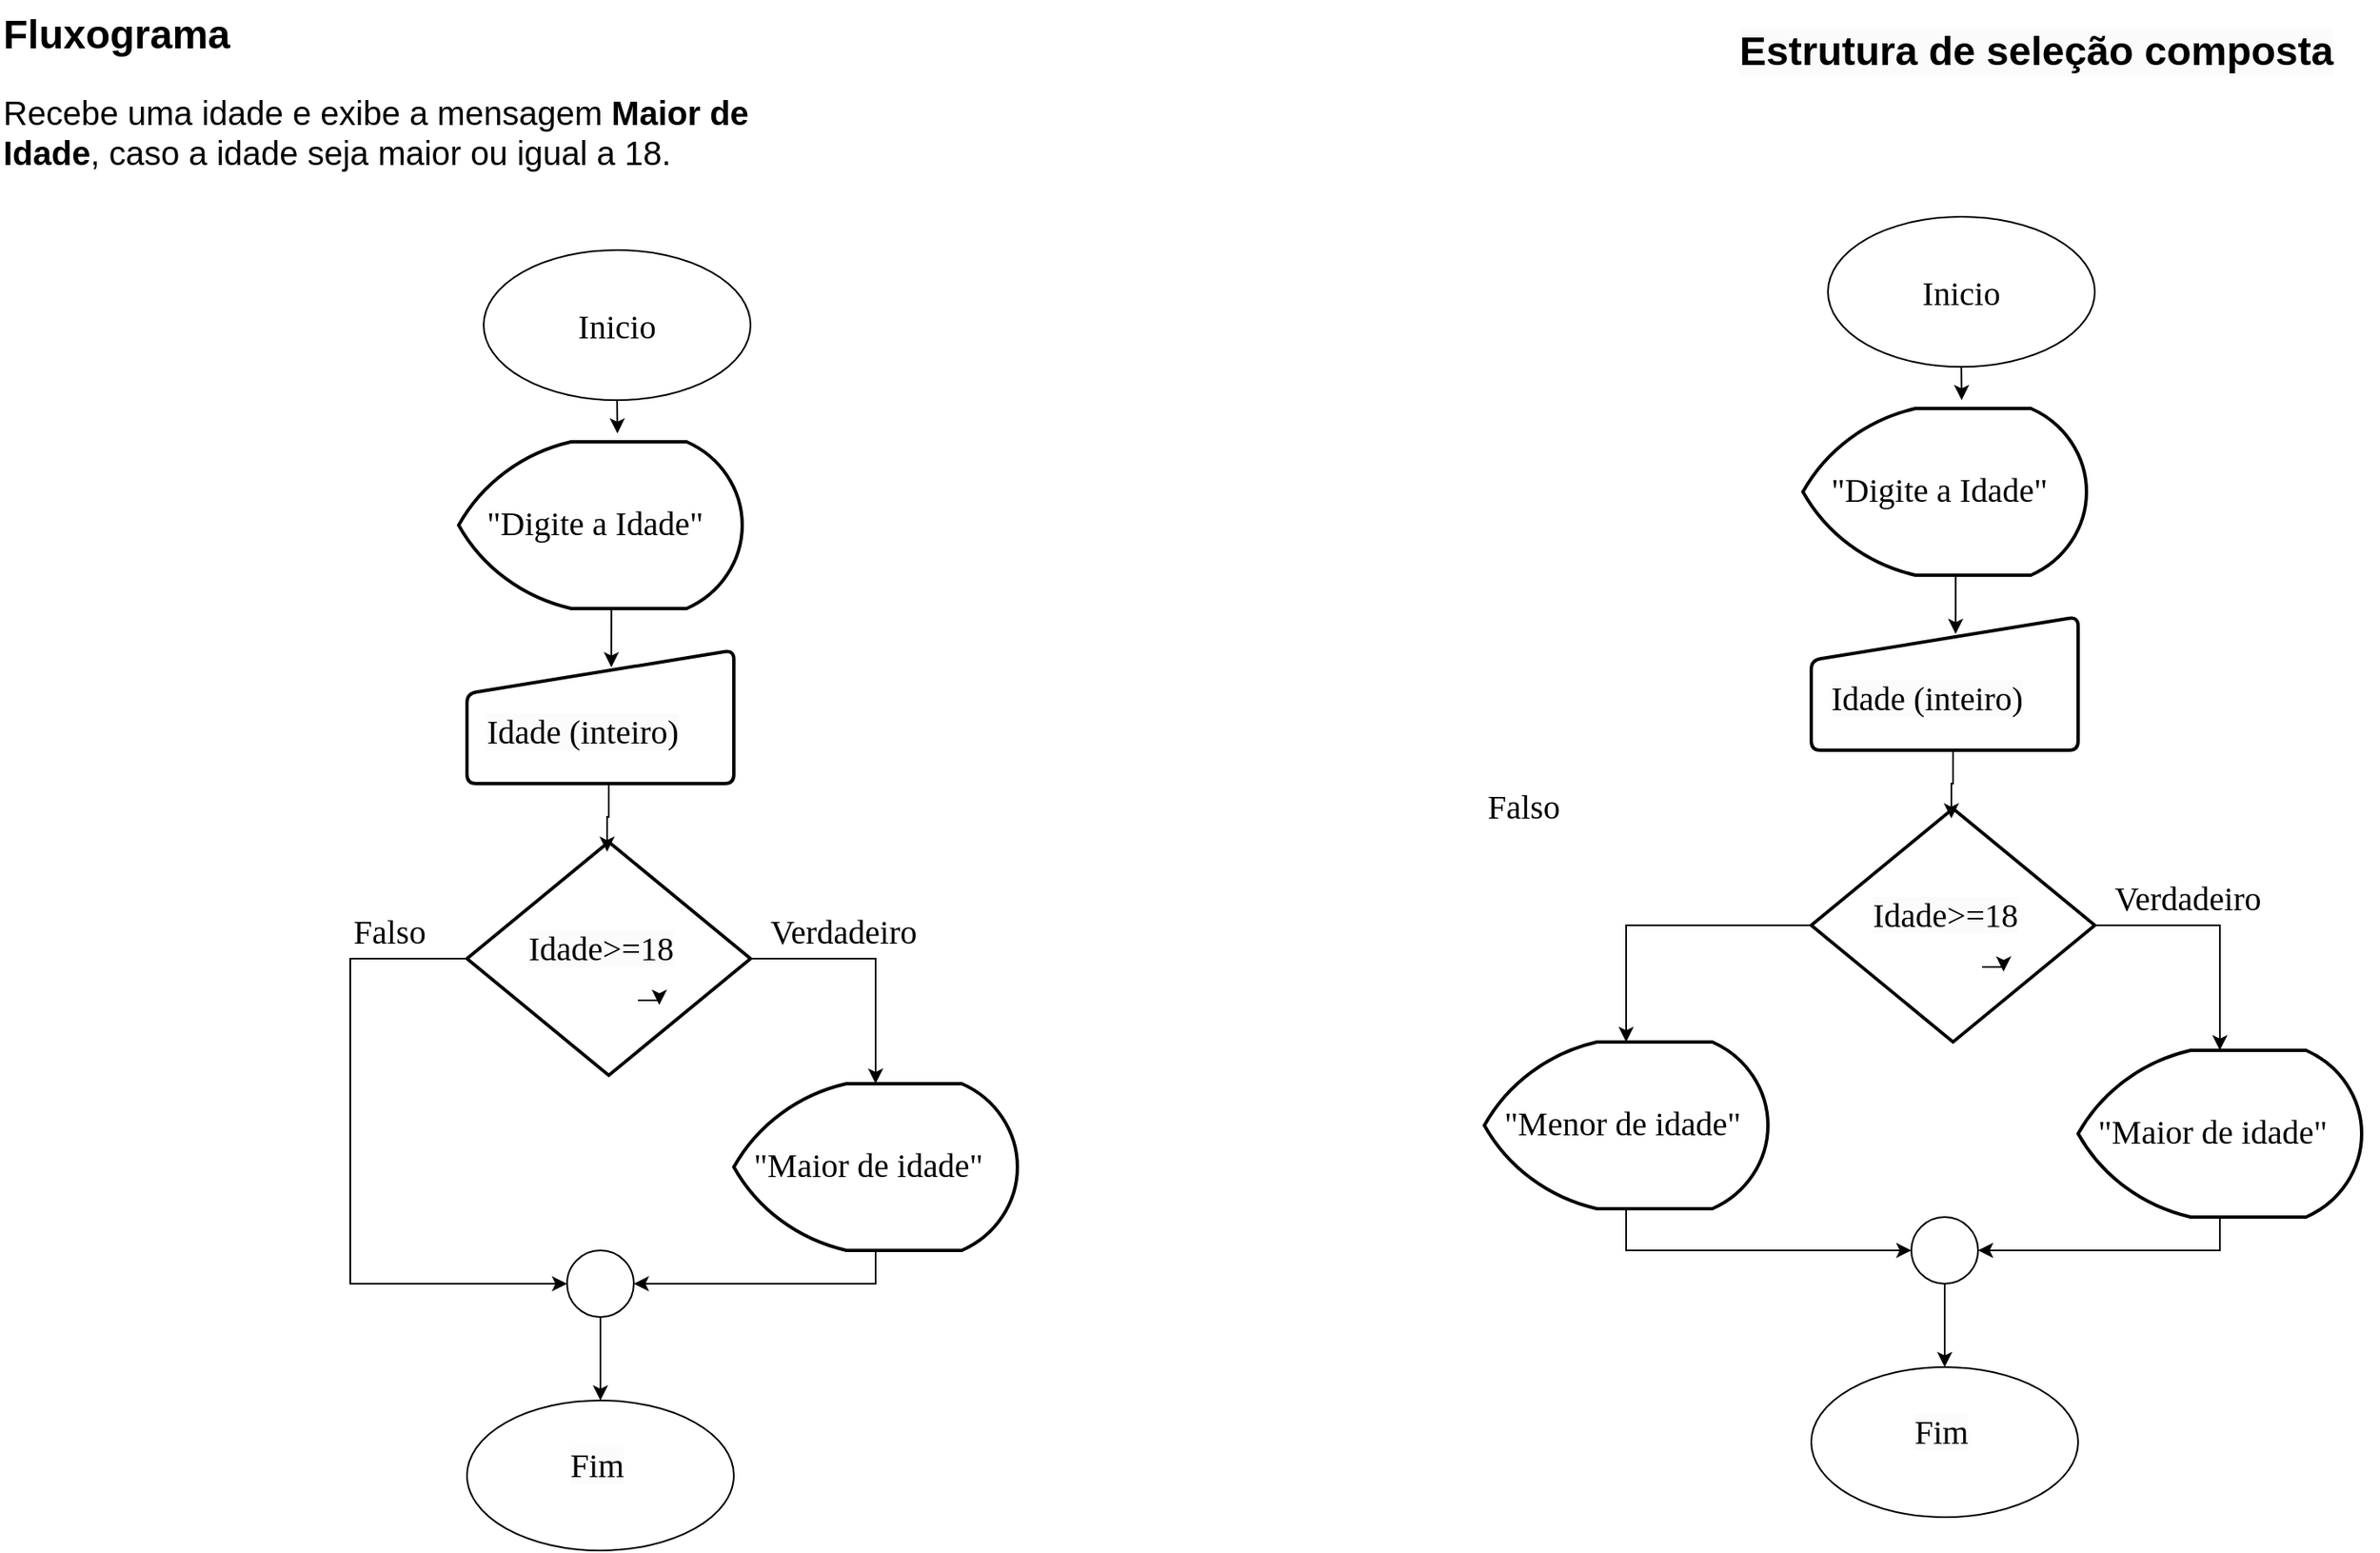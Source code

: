 <mxfile version="24.7.17">
  <diagram name="Page-1" id="XWlx6krxtrrmPYTv1qRd">
    <mxGraphModel dx="1129" dy="654" grid="1" gridSize="10" guides="1" tooltips="1" connect="1" arrows="1" fold="1" page="1" pageScale="1" pageWidth="827" pageHeight="1169" math="0" shadow="0">
      <root>
        <mxCell id="0" />
        <mxCell id="1" parent="0" />
        <mxCell id="YLqXhZ0otrEL3I6GMskV-1" value="&lt;h1 style=&quot;margin-top: 0px;&quot;&gt;Fluxograma&lt;/h1&gt;&lt;p style=&quot;font-size: 20px;&quot;&gt;&lt;font style=&quot;font-size: 20px;&quot;&gt;Recebe uma idade e exibe a mensagem &lt;b&gt;Maior de Idade&lt;/b&gt;, caso a idade seja maior ou igual a 18.&lt;/font&gt;&lt;/p&gt;" style="text;html=1;whiteSpace=wrap;overflow=hidden;rounded=0;" vertex="1" parent="1">
          <mxGeometry x="20" y="10" width="460" height="180" as="geometry" />
        </mxCell>
        <mxCell id="YLqXhZ0otrEL3I6GMskV-2" value="&lt;span style=&quot;font-family: Georgia; font-size: 20px;&quot;&gt;Inicio&lt;/span&gt;" style="ellipse;whiteSpace=wrap;html=1;" vertex="1" parent="1">
          <mxGeometry x="310" y="160" width="160" height="90" as="geometry" />
        </mxCell>
        <mxCell id="YLqXhZ0otrEL3I6GMskV-3" value="" style="ellipse;whiteSpace=wrap;html=1;" vertex="1" parent="1">
          <mxGeometry x="300" y="850" width="160" height="90" as="geometry" />
        </mxCell>
        <mxCell id="YLqXhZ0otrEL3I6GMskV-4" value="&lt;span style=&quot;color: rgb(0, 0, 0); font-family: Georgia; font-size: 20px; font-style: normal; font-variant-ligatures: normal; font-variant-caps: normal; font-weight: 400; letter-spacing: normal; orphans: 2; text-align: center; text-indent: 0px; text-transform: none; widows: 2; word-spacing: 0px; -webkit-text-stroke-width: 0px; white-space: normal; background-color: rgb(251, 251, 251); text-decoration-thickness: initial; text-decoration-style: initial; text-decoration-color: initial; display: inline !important; float: none;&quot;&gt;Fim&lt;/span&gt;&lt;div&gt;&lt;span style=&quot;color: rgb(0, 0, 0); font-family: Georgia; font-size: 20px; font-style: normal; font-variant-ligatures: normal; font-variant-caps: normal; font-weight: 400; letter-spacing: normal; orphans: 2; text-align: center; text-indent: 0px; text-transform: none; widows: 2; word-spacing: 0px; -webkit-text-stroke-width: 0px; white-space: normal; background-color: rgb(251, 251, 251); text-decoration-thickness: initial; text-decoration-style: initial; text-decoration-color: initial; display: inline !important; float: none;&quot;&gt;&lt;br&gt;&lt;/span&gt;&lt;/div&gt;" style="text;whiteSpace=wrap;html=1;" vertex="1" parent="1">
          <mxGeometry x="360" y="870" width="80" height="50" as="geometry" />
        </mxCell>
        <mxCell id="YLqXhZ0otrEL3I6GMskV-5" value="" style="strokeWidth=2;html=1;shape=mxgraph.flowchart.display;whiteSpace=wrap;" vertex="1" parent="1">
          <mxGeometry x="295" y="275" width="170" height="100" as="geometry" />
        </mxCell>
        <mxCell id="YLqXhZ0otrEL3I6GMskV-6" value="&lt;div style=&quot;text-align: center;&quot;&gt;&lt;span style=&quot;background-color: initial; font-size: 20px;&quot;&gt;&lt;font face=&quot;Georgia&quot;&gt;&quot;Digite a&lt;/font&gt;&lt;/span&gt;&lt;span style=&quot;font-family: Georgia; background-color: initial; font-size: 20px;&quot;&gt;&amp;nbsp;Idade&quot;&lt;/span&gt;&lt;/div&gt;" style="text;whiteSpace=wrap;html=1;" vertex="1" parent="1">
          <mxGeometry x="310" y="305" width="160" height="40" as="geometry" />
        </mxCell>
        <mxCell id="YLqXhZ0otrEL3I6GMskV-7" value="" style="html=1;strokeWidth=2;shape=manualInput;whiteSpace=wrap;rounded=1;size=26;arcSize=11;" vertex="1" parent="1">
          <mxGeometry x="300" y="400" width="160" height="80" as="geometry" />
        </mxCell>
        <mxCell id="YLqXhZ0otrEL3I6GMskV-8" value="&lt;span style=&quot;color: rgb(0, 0, 0); font-family: Georgia; font-size: 20px; font-style: normal; font-variant-ligatures: normal; font-variant-caps: normal; font-weight: 400; letter-spacing: normal; orphans: 2; text-align: center; text-indent: 0px; text-transform: none; widows: 2; word-spacing: 0px; -webkit-text-stroke-width: 0px; white-space: normal; background-color: rgb(251, 251, 251); text-decoration-thickness: initial; text-decoration-style: initial; text-decoration-color: initial; display: inline !important; float: none;&quot;&gt;Idade (inteiro)&lt;/span&gt;" style="text;whiteSpace=wrap;html=1;" vertex="1" parent="1">
          <mxGeometry x="310" y="430" width="150" height="50" as="geometry" />
        </mxCell>
        <mxCell id="YLqXhZ0otrEL3I6GMskV-19" style="edgeStyle=orthogonalEdgeStyle;rounded=0;orthogonalLoop=1;jettySize=auto;html=1;exitX=1;exitY=0.5;exitDx=0;exitDy=0;exitPerimeter=0;" edge="1" parent="1" source="YLqXhZ0otrEL3I6GMskV-9" target="YLqXhZ0otrEL3I6GMskV-13">
          <mxGeometry relative="1" as="geometry" />
        </mxCell>
        <mxCell id="YLqXhZ0otrEL3I6GMskV-9" value="" style="strokeWidth=2;html=1;shape=mxgraph.flowchart.decision;whiteSpace=wrap;" vertex="1" parent="1">
          <mxGeometry x="300" y="515" width="170" height="140" as="geometry" />
        </mxCell>
        <mxCell id="YLqXhZ0otrEL3I6GMskV-10" value="&lt;span style=&quot;color: rgb(0, 0, 0); font-family: Georgia; font-size: 20px; font-style: normal; font-variant-ligatures: normal; font-variant-caps: normal; font-weight: 400; letter-spacing: normal; orphans: 2; text-align: center; text-indent: 0px; text-transform: none; widows: 2; word-spacing: 0px; -webkit-text-stroke-width: 0px; white-space: normal; background-color: rgb(251, 251, 251); text-decoration-thickness: initial; text-decoration-style: initial; text-decoration-color: initial; display: inline !important; float: none;&quot;&gt;Idade&amp;gt;=18&lt;/span&gt;" style="text;whiteSpace=wrap;html=1;" vertex="1" parent="1">
          <mxGeometry x="335" y="560" width="90" height="50" as="geometry" />
        </mxCell>
        <mxCell id="YLqXhZ0otrEL3I6GMskV-25" style="edgeStyle=orthogonalEdgeStyle;rounded=0;orthogonalLoop=1;jettySize=auto;html=1;exitX=0.5;exitY=1;exitDx=0;exitDy=0;exitPerimeter=0;entryX=0.5;entryY=0;entryDx=0;entryDy=0;" edge="1" parent="1" source="YLqXhZ0otrEL3I6GMskV-11" target="YLqXhZ0otrEL3I6GMskV-3">
          <mxGeometry relative="1" as="geometry" />
        </mxCell>
        <mxCell id="YLqXhZ0otrEL3I6GMskV-11" value="" style="verticalLabelPosition=bottom;verticalAlign=top;html=1;shape=mxgraph.flowchart.on-page_reference;" vertex="1" parent="1">
          <mxGeometry x="360" y="760" width="40" height="40" as="geometry" />
        </mxCell>
        <mxCell id="YLqXhZ0otrEL3I6GMskV-12" style="edgeStyle=orthogonalEdgeStyle;rounded=0;orthogonalLoop=1;jettySize=auto;html=1;exitX=0.75;exitY=1;exitDx=0;exitDy=0;entryX=0.892;entryY=1.055;entryDx=0;entryDy=0;entryPerimeter=0;" edge="1" parent="1" source="YLqXhZ0otrEL3I6GMskV-10" target="YLqXhZ0otrEL3I6GMskV-10">
          <mxGeometry relative="1" as="geometry" />
        </mxCell>
        <mxCell id="YLqXhZ0otrEL3I6GMskV-13" value="" style="strokeWidth=2;html=1;shape=mxgraph.flowchart.display;whiteSpace=wrap;" vertex="1" parent="1">
          <mxGeometry x="460" y="660" width="170" height="100" as="geometry" />
        </mxCell>
        <mxCell id="YLqXhZ0otrEL3I6GMskV-14" value="&lt;div style=&quot;text-align: center;&quot;&gt;&lt;span style=&quot;background-color: initial; font-size: 20px;&quot;&gt;&lt;font face=&quot;Georgia&quot;&gt;&quot;Maior de idade&lt;/font&gt;&lt;/span&gt;&lt;span style=&quot;font-family: Georgia; background-color: initial; font-size: 20px;&quot;&gt;&quot;&lt;/span&gt;&lt;/div&gt;" style="text;whiteSpace=wrap;html=1;" vertex="1" parent="1">
          <mxGeometry x="470" y="690" width="160" height="40" as="geometry" />
        </mxCell>
        <mxCell id="YLqXhZ0otrEL3I6GMskV-15" style="edgeStyle=orthogonalEdgeStyle;rounded=0;orthogonalLoop=1;jettySize=auto;html=1;exitX=0.5;exitY=1;exitDx=0;exitDy=0;entryX=0.56;entryY=-0.05;entryDx=0;entryDy=0;entryPerimeter=0;" edge="1" parent="1" source="YLqXhZ0otrEL3I6GMskV-2" target="YLqXhZ0otrEL3I6GMskV-5">
          <mxGeometry relative="1" as="geometry" />
        </mxCell>
        <mxCell id="YLqXhZ0otrEL3I6GMskV-16" style="edgeStyle=orthogonalEdgeStyle;rounded=0;orthogonalLoop=1;jettySize=auto;html=1;exitX=0.5;exitY=1;exitDx=0;exitDy=0;exitPerimeter=0;entryX=0.541;entryY=0.128;entryDx=0;entryDy=0;entryPerimeter=0;" edge="1" parent="1" source="YLqXhZ0otrEL3I6GMskV-5" target="YLqXhZ0otrEL3I6GMskV-7">
          <mxGeometry relative="1" as="geometry" />
        </mxCell>
        <mxCell id="YLqXhZ0otrEL3I6GMskV-18" style="edgeStyle=orthogonalEdgeStyle;rounded=0;orthogonalLoop=1;jettySize=auto;html=1;exitX=0.5;exitY=1;exitDx=0;exitDy=0;entryX=0.494;entryY=0.042;entryDx=0;entryDy=0;entryPerimeter=0;" edge="1" parent="1" source="YLqXhZ0otrEL3I6GMskV-8" target="YLqXhZ0otrEL3I6GMskV-9">
          <mxGeometry relative="1" as="geometry" />
        </mxCell>
        <mxCell id="YLqXhZ0otrEL3I6GMskV-20" style="edgeStyle=orthogonalEdgeStyle;rounded=0;orthogonalLoop=1;jettySize=auto;html=1;exitX=0.5;exitY=1;exitDx=0;exitDy=0;exitPerimeter=0;entryX=1;entryY=0.5;entryDx=0;entryDy=0;entryPerimeter=0;" edge="1" parent="1" source="YLqXhZ0otrEL3I6GMskV-13" target="YLqXhZ0otrEL3I6GMskV-11">
          <mxGeometry relative="1" as="geometry" />
        </mxCell>
        <mxCell id="YLqXhZ0otrEL3I6GMskV-21" style="edgeStyle=orthogonalEdgeStyle;rounded=0;orthogonalLoop=1;jettySize=auto;html=1;exitX=0;exitY=0.5;exitDx=0;exitDy=0;exitPerimeter=0;entryX=0;entryY=0.5;entryDx=0;entryDy=0;entryPerimeter=0;" edge="1" parent="1" source="YLqXhZ0otrEL3I6GMskV-9" target="YLqXhZ0otrEL3I6GMskV-11">
          <mxGeometry relative="1" as="geometry">
            <Array as="points">
              <mxPoint x="230" y="585" />
              <mxPoint x="230" y="780" />
            </Array>
          </mxGeometry>
        </mxCell>
        <mxCell id="YLqXhZ0otrEL3I6GMskV-23" value="&lt;div style=&quot;text-align: center;&quot;&gt;&lt;font face=&quot;Georgia&quot;&gt;&lt;span style=&quot;font-size: 20px;&quot;&gt;Verdadeiro&lt;/span&gt;&lt;/font&gt;&lt;/div&gt;" style="text;whiteSpace=wrap;html=1;" vertex="1" parent="1">
          <mxGeometry x="480" y="550" width="160" height="40" as="geometry" />
        </mxCell>
        <mxCell id="YLqXhZ0otrEL3I6GMskV-24" value="&lt;div style=&quot;text-align: center;&quot;&gt;&lt;font face=&quot;Georgia&quot;&gt;&lt;span style=&quot;font-size: 20px;&quot;&gt;Falso&lt;/span&gt;&lt;/font&gt;&lt;/div&gt;" style="text;whiteSpace=wrap;html=1;" vertex="1" parent="1">
          <mxGeometry x="230" y="550" width="160" height="40" as="geometry" />
        </mxCell>
        <mxCell id="YLqXhZ0otrEL3I6GMskV-89" value="&lt;span style=&quot;font-family: Georgia; font-size: 20px;&quot;&gt;Inicio&lt;/span&gt;" style="ellipse;whiteSpace=wrap;html=1;" vertex="1" parent="1">
          <mxGeometry x="1116" y="140" width="160" height="90" as="geometry" />
        </mxCell>
        <mxCell id="YLqXhZ0otrEL3I6GMskV-90" value="" style="ellipse;whiteSpace=wrap;html=1;" vertex="1" parent="1">
          <mxGeometry x="1106" y="830" width="160" height="90" as="geometry" />
        </mxCell>
        <mxCell id="YLqXhZ0otrEL3I6GMskV-91" value="&lt;span style=&quot;color: rgb(0, 0, 0); font-family: Georgia; font-size: 20px; font-style: normal; font-variant-ligatures: normal; font-variant-caps: normal; font-weight: 400; letter-spacing: normal; orphans: 2; text-align: center; text-indent: 0px; text-transform: none; widows: 2; word-spacing: 0px; -webkit-text-stroke-width: 0px; white-space: normal; background-color: rgb(251, 251, 251); text-decoration-thickness: initial; text-decoration-style: initial; text-decoration-color: initial; display: inline !important; float: none;&quot;&gt;Fim&lt;/span&gt;&lt;div&gt;&lt;span style=&quot;color: rgb(0, 0, 0); font-family: Georgia; font-size: 20px; font-style: normal; font-variant-ligatures: normal; font-variant-caps: normal; font-weight: 400; letter-spacing: normal; orphans: 2; text-align: center; text-indent: 0px; text-transform: none; widows: 2; word-spacing: 0px; -webkit-text-stroke-width: 0px; white-space: normal; background-color: rgb(251, 251, 251); text-decoration-thickness: initial; text-decoration-style: initial; text-decoration-color: initial; display: inline !important; float: none;&quot;&gt;&lt;br&gt;&lt;/span&gt;&lt;/div&gt;" style="text;whiteSpace=wrap;html=1;" vertex="1" parent="1">
          <mxGeometry x="1166" y="850" width="80" height="50" as="geometry" />
        </mxCell>
        <mxCell id="YLqXhZ0otrEL3I6GMskV-92" value="" style="strokeWidth=2;html=1;shape=mxgraph.flowchart.display;whiteSpace=wrap;" vertex="1" parent="1">
          <mxGeometry x="1101" y="255" width="170" height="100" as="geometry" />
        </mxCell>
        <mxCell id="YLqXhZ0otrEL3I6GMskV-93" value="&lt;div style=&quot;text-align: center;&quot;&gt;&lt;span style=&quot;background-color: initial; font-size: 20px;&quot;&gt;&lt;font face=&quot;Georgia&quot;&gt;&quot;Digite a&lt;/font&gt;&lt;/span&gt;&lt;span style=&quot;font-family: Georgia; background-color: initial; font-size: 20px;&quot;&gt;&amp;nbsp;Idade&quot;&lt;/span&gt;&lt;/div&gt;" style="text;whiteSpace=wrap;html=1;" vertex="1" parent="1">
          <mxGeometry x="1116" y="285" width="160" height="40" as="geometry" />
        </mxCell>
        <mxCell id="YLqXhZ0otrEL3I6GMskV-94" value="" style="html=1;strokeWidth=2;shape=manualInput;whiteSpace=wrap;rounded=1;size=26;arcSize=11;" vertex="1" parent="1">
          <mxGeometry x="1106" y="380" width="160" height="80" as="geometry" />
        </mxCell>
        <mxCell id="YLqXhZ0otrEL3I6GMskV-95" value="&lt;span style=&quot;color: rgb(0, 0, 0); font-family: Georgia; font-size: 20px; font-style: normal; font-variant-ligatures: normal; font-variant-caps: normal; font-weight: 400; letter-spacing: normal; orphans: 2; text-align: center; text-indent: 0px; text-transform: none; widows: 2; word-spacing: 0px; -webkit-text-stroke-width: 0px; white-space: normal; background-color: rgb(251, 251, 251); text-decoration-thickness: initial; text-decoration-style: initial; text-decoration-color: initial; display: inline !important; float: none;&quot;&gt;Idade (inteiro)&lt;/span&gt;" style="text;whiteSpace=wrap;html=1;" vertex="1" parent="1">
          <mxGeometry x="1116" y="410" width="150" height="50" as="geometry" />
        </mxCell>
        <mxCell id="YLqXhZ0otrEL3I6GMskV-96" style="edgeStyle=orthogonalEdgeStyle;rounded=0;orthogonalLoop=1;jettySize=auto;html=1;exitX=1;exitY=0.5;exitDx=0;exitDy=0;exitPerimeter=0;" edge="1" parent="1" source="YLqXhZ0otrEL3I6GMskV-97" target="YLqXhZ0otrEL3I6GMskV-102">
          <mxGeometry relative="1" as="geometry" />
        </mxCell>
        <mxCell id="YLqXhZ0otrEL3I6GMskV-97" value="" style="strokeWidth=2;html=1;shape=mxgraph.flowchart.decision;whiteSpace=wrap;" vertex="1" parent="1">
          <mxGeometry x="1106" y="495" width="170" height="140" as="geometry" />
        </mxCell>
        <mxCell id="YLqXhZ0otrEL3I6GMskV-98" value="&lt;span style=&quot;color: rgb(0, 0, 0); font-family: Georgia; font-size: 20px; font-style: normal; font-variant-ligatures: normal; font-variant-caps: normal; font-weight: 400; letter-spacing: normal; orphans: 2; text-align: center; text-indent: 0px; text-transform: none; widows: 2; word-spacing: 0px; -webkit-text-stroke-width: 0px; white-space: normal; background-color: rgb(251, 251, 251); text-decoration-thickness: initial; text-decoration-style: initial; text-decoration-color: initial; display: inline !important; float: none;&quot;&gt;Idade&amp;gt;=18&lt;/span&gt;" style="text;whiteSpace=wrap;html=1;" vertex="1" parent="1">
          <mxGeometry x="1141" y="540" width="90" height="50" as="geometry" />
        </mxCell>
        <mxCell id="YLqXhZ0otrEL3I6GMskV-99" style="edgeStyle=orthogonalEdgeStyle;rounded=0;orthogonalLoop=1;jettySize=auto;html=1;exitX=0.5;exitY=1;exitDx=0;exitDy=0;exitPerimeter=0;entryX=0.5;entryY=0;entryDx=0;entryDy=0;" edge="1" parent="1" source="YLqXhZ0otrEL3I6GMskV-100" target="YLqXhZ0otrEL3I6GMskV-90">
          <mxGeometry relative="1" as="geometry" />
        </mxCell>
        <mxCell id="YLqXhZ0otrEL3I6GMskV-100" value="" style="verticalLabelPosition=bottom;verticalAlign=top;html=1;shape=mxgraph.flowchart.on-page_reference;" vertex="1" parent="1">
          <mxGeometry x="1166" y="740" width="40" height="40" as="geometry" />
        </mxCell>
        <mxCell id="YLqXhZ0otrEL3I6GMskV-101" style="edgeStyle=orthogonalEdgeStyle;rounded=0;orthogonalLoop=1;jettySize=auto;html=1;exitX=0.75;exitY=1;exitDx=0;exitDy=0;entryX=0.892;entryY=1.055;entryDx=0;entryDy=0;entryPerimeter=0;" edge="1" parent="1" source="YLqXhZ0otrEL3I6GMskV-98" target="YLqXhZ0otrEL3I6GMskV-98">
          <mxGeometry relative="1" as="geometry" />
        </mxCell>
        <mxCell id="YLqXhZ0otrEL3I6GMskV-102" value="" style="strokeWidth=2;html=1;shape=mxgraph.flowchart.display;whiteSpace=wrap;" vertex="1" parent="1">
          <mxGeometry x="1266" y="640" width="170" height="100" as="geometry" />
        </mxCell>
        <mxCell id="YLqXhZ0otrEL3I6GMskV-103" value="&lt;div style=&quot;text-align: center;&quot;&gt;&lt;span style=&quot;background-color: initial; font-size: 20px;&quot;&gt;&lt;font face=&quot;Georgia&quot;&gt;&quot;Maior de idade&lt;/font&gt;&lt;/span&gt;&lt;span style=&quot;font-family: Georgia; background-color: initial; font-size: 20px;&quot;&gt;&quot;&lt;/span&gt;&lt;/div&gt;" style="text;whiteSpace=wrap;html=1;" vertex="1" parent="1">
          <mxGeometry x="1276" y="670" width="160" height="40" as="geometry" />
        </mxCell>
        <mxCell id="YLqXhZ0otrEL3I6GMskV-104" style="edgeStyle=orthogonalEdgeStyle;rounded=0;orthogonalLoop=1;jettySize=auto;html=1;exitX=0.5;exitY=1;exitDx=0;exitDy=0;entryX=0.56;entryY=-0.05;entryDx=0;entryDy=0;entryPerimeter=0;" edge="1" parent="1" source="YLqXhZ0otrEL3I6GMskV-89" target="YLqXhZ0otrEL3I6GMskV-92">
          <mxGeometry relative="1" as="geometry" />
        </mxCell>
        <mxCell id="YLqXhZ0otrEL3I6GMskV-105" style="edgeStyle=orthogonalEdgeStyle;rounded=0;orthogonalLoop=1;jettySize=auto;html=1;exitX=0.5;exitY=1;exitDx=0;exitDy=0;exitPerimeter=0;entryX=0.541;entryY=0.128;entryDx=0;entryDy=0;entryPerimeter=0;" edge="1" parent="1" source="YLqXhZ0otrEL3I6GMskV-92" target="YLqXhZ0otrEL3I6GMskV-94">
          <mxGeometry relative="1" as="geometry" />
        </mxCell>
        <mxCell id="YLqXhZ0otrEL3I6GMskV-106" style="edgeStyle=orthogonalEdgeStyle;rounded=0;orthogonalLoop=1;jettySize=auto;html=1;exitX=0.5;exitY=1;exitDx=0;exitDy=0;entryX=0.494;entryY=0.042;entryDx=0;entryDy=0;entryPerimeter=0;" edge="1" parent="1" source="YLqXhZ0otrEL3I6GMskV-95" target="YLqXhZ0otrEL3I6GMskV-97">
          <mxGeometry relative="1" as="geometry" />
        </mxCell>
        <mxCell id="YLqXhZ0otrEL3I6GMskV-107" style="edgeStyle=orthogonalEdgeStyle;rounded=0;orthogonalLoop=1;jettySize=auto;html=1;exitX=0.5;exitY=1;exitDx=0;exitDy=0;exitPerimeter=0;entryX=1;entryY=0.5;entryDx=0;entryDy=0;entryPerimeter=0;" edge="1" parent="1" source="YLqXhZ0otrEL3I6GMskV-102" target="YLqXhZ0otrEL3I6GMskV-100">
          <mxGeometry relative="1" as="geometry" />
        </mxCell>
        <mxCell id="YLqXhZ0otrEL3I6GMskV-109" value="&lt;div style=&quot;text-align: center;&quot;&gt;&lt;font face=&quot;Georgia&quot;&gt;&lt;span style=&quot;font-size: 20px;&quot;&gt;Verdadeiro&lt;/span&gt;&lt;/font&gt;&lt;/div&gt;" style="text;whiteSpace=wrap;html=1;" vertex="1" parent="1">
          <mxGeometry x="1286" y="530" width="160" height="40" as="geometry" />
        </mxCell>
        <mxCell id="YLqXhZ0otrEL3I6GMskV-110" value="&lt;div style=&quot;text-align: center;&quot;&gt;&lt;font face=&quot;Georgia&quot;&gt;&lt;span style=&quot;font-size: 20px;&quot;&gt;Falso&lt;/span&gt;&lt;/font&gt;&lt;/div&gt;" style="text;whiteSpace=wrap;html=1;" vertex="1" parent="1">
          <mxGeometry x="910" y="475" width="160" height="40" as="geometry" />
        </mxCell>
        <mxCell id="YLqXhZ0otrEL3I6GMskV-111" value="&lt;h1 style=&quot;forced-color-adjust: none; color: rgb(0, 0, 0); font-family: Helvetica; font-style: normal; font-variant-ligatures: normal; font-variant-caps: normal; letter-spacing: normal; orphans: 2; text-align: left; text-indent: 0px; text-transform: none; widows: 2; word-spacing: 0px; -webkit-text-stroke-width: 0px; white-space: normal; background-color: rgb(251, 251, 251); text-decoration-thickness: initial; text-decoration-style: initial; text-decoration-color: initial; margin-top: 0px;&quot;&gt;Estrutura de seleção composta&lt;/h1&gt;" style="text;whiteSpace=wrap;html=1;" vertex="1" parent="1">
          <mxGeometry x="1061" y="20" width="360" height="70" as="geometry" />
        </mxCell>
        <mxCell id="YLqXhZ0otrEL3I6GMskV-112" value="" style="strokeWidth=2;html=1;shape=mxgraph.flowchart.display;whiteSpace=wrap;" vertex="1" parent="1">
          <mxGeometry x="910" y="635" width="170" height="100" as="geometry" />
        </mxCell>
        <mxCell id="YLqXhZ0otrEL3I6GMskV-113" value="&lt;div style=&quot;text-align: center;&quot;&gt;&lt;span style=&quot;background-color: initial; font-size: 20px;&quot;&gt;&lt;font face=&quot;Georgia&quot;&gt;&quot;Menor de idade&lt;/font&gt;&lt;/span&gt;&lt;span style=&quot;font-family: Georgia; background-color: initial; font-size: 20px;&quot;&gt;&quot;&lt;/span&gt;&lt;/div&gt;" style="text;whiteSpace=wrap;html=1;" vertex="1" parent="1">
          <mxGeometry x="920" y="665" width="160" height="40" as="geometry" />
        </mxCell>
        <mxCell id="YLqXhZ0otrEL3I6GMskV-116" style="edgeStyle=orthogonalEdgeStyle;rounded=0;orthogonalLoop=1;jettySize=auto;html=1;exitX=0;exitY=0.5;exitDx=0;exitDy=0;exitPerimeter=0;entryX=0.5;entryY=0;entryDx=0;entryDy=0;entryPerimeter=0;" edge="1" parent="1" source="YLqXhZ0otrEL3I6GMskV-97" target="YLqXhZ0otrEL3I6GMskV-112">
          <mxGeometry relative="1" as="geometry" />
        </mxCell>
        <mxCell id="YLqXhZ0otrEL3I6GMskV-119" style="edgeStyle=orthogonalEdgeStyle;rounded=0;orthogonalLoop=1;jettySize=auto;html=1;exitX=0.5;exitY=1;exitDx=0;exitDy=0;exitPerimeter=0;entryX=0;entryY=0.5;entryDx=0;entryDy=0;entryPerimeter=0;" edge="1" parent="1" source="YLqXhZ0otrEL3I6GMskV-112" target="YLqXhZ0otrEL3I6GMskV-100">
          <mxGeometry relative="1" as="geometry" />
        </mxCell>
      </root>
    </mxGraphModel>
  </diagram>
</mxfile>
